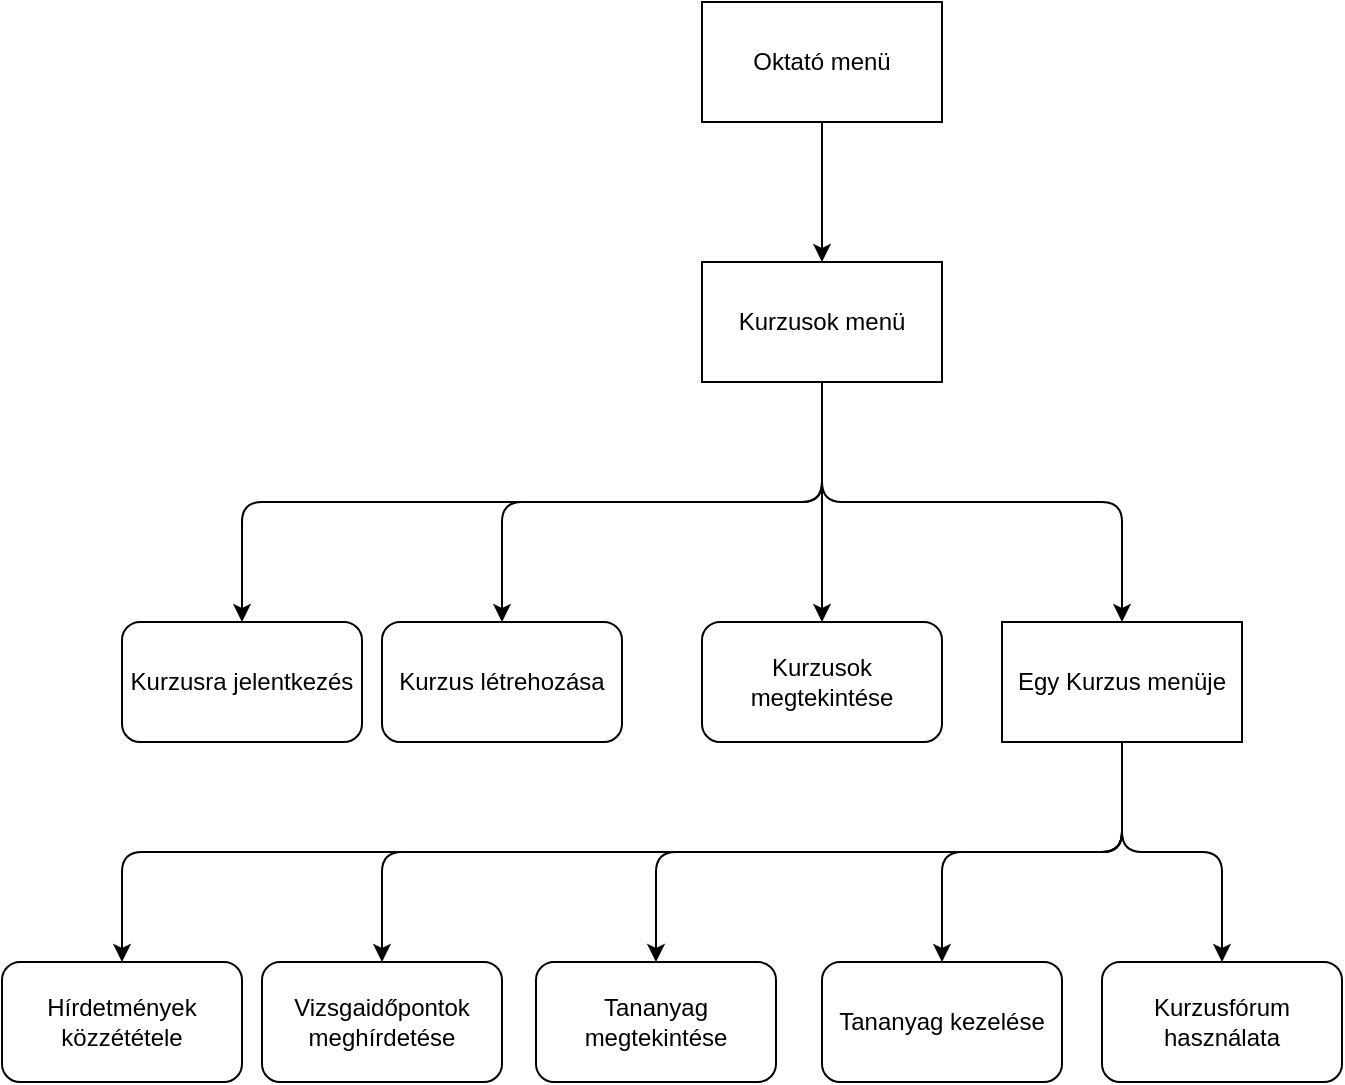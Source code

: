 <mxfile>
    <diagram id="Rkga5OMyAgtltedxzgBL" name="Page-1">
        <mxGraphModel dx="1800" dy="810" grid="1" gridSize="10" guides="1" tooltips="1" connect="1" arrows="1" fold="1" page="1" pageScale="1" pageWidth="827" pageHeight="1169" math="0" shadow="0">
            <root>
                <mxCell id="0"/>
                <mxCell id="1" parent="0"/>
                <mxCell id="33" style="edgeStyle=elbowEdgeStyle;elbow=vertical;html=1;" parent="1" source="2" target="25" edge="1">
                    <mxGeometry relative="1" as="geometry"/>
                </mxCell>
                <mxCell id="2" value="Oktató menü" style="rounded=0;whiteSpace=wrap;html=1;" parent="1" vertex="1">
                    <mxGeometry x="-330" y="290" width="120" height="60" as="geometry"/>
                </mxCell>
                <mxCell id="3" value="Kurzusok megtekintése" style="rounded=1;whiteSpace=wrap;html=1;" parent="1" vertex="1">
                    <mxGeometry x="-330" y="600" width="120" height="60" as="geometry"/>
                </mxCell>
                <mxCell id="16" value="Vizsgaidőpontok meghírdetése" style="rounded=1;whiteSpace=wrap;html=1;" parent="1" vertex="1">
                    <mxGeometry x="-550" y="770" width="120" height="60" as="geometry"/>
                </mxCell>
                <mxCell id="18" style="edgeStyle=elbowEdgeStyle;elbow=vertical;html=1;exitX=0.5;exitY=1;exitDx=0;exitDy=0;" parent="1" source="17" target="16" edge="1">
                    <mxGeometry relative="1" as="geometry">
                        <mxPoint x="-190" y="660" as="sourcePoint"/>
                    </mxGeometry>
                </mxCell>
                <mxCell id="20" style="edgeStyle=elbowEdgeStyle;elbow=vertical;html=1;exitX=0.5;exitY=1;exitDx=0;exitDy=0;" parent="1" source="17" target="19" edge="1">
                    <mxGeometry relative="1" as="geometry">
                        <mxPoint x="-190" y="660" as="sourcePoint"/>
                    </mxGeometry>
                </mxCell>
                <mxCell id="34" style="edgeStyle=elbowEdgeStyle;elbow=vertical;html=1;" parent="1" source="17" target="21" edge="1">
                    <mxGeometry relative="1" as="geometry"/>
                </mxCell>
                <mxCell id="36" style="edgeStyle=elbowEdgeStyle;elbow=vertical;html=1;" parent="1" source="17" target="35" edge="1">
                    <mxGeometry relative="1" as="geometry"/>
                </mxCell>
                <mxCell id="38" style="edgeStyle=elbowEdgeStyle;elbow=vertical;html=1;" parent="1" source="17" target="37" edge="1">
                    <mxGeometry relative="1" as="geometry"/>
                </mxCell>
                <mxCell id="17" value="Egy Kurzus menüje" style="rounded=0;whiteSpace=wrap;html=1;" parent="1" vertex="1">
                    <mxGeometry x="-180" y="600" width="120" height="60" as="geometry"/>
                </mxCell>
                <mxCell id="19" value="Kurzusfórum használata" style="rounded=1;whiteSpace=wrap;html=1;" parent="1" vertex="1">
                    <mxGeometry x="-130" y="770" width="120" height="60" as="geometry"/>
                </mxCell>
                <mxCell id="21" value="Hírdetmények közzététele" style="rounded=1;whiteSpace=wrap;html=1;" parent="1" vertex="1">
                    <mxGeometry x="-680" y="770" width="120" height="60" as="geometry"/>
                </mxCell>
                <mxCell id="26" style="edgeStyle=elbowEdgeStyle;elbow=vertical;html=1;" parent="1" source="25" target="3" edge="1">
                    <mxGeometry relative="1" as="geometry"/>
                </mxCell>
                <mxCell id="31" style="edgeStyle=elbowEdgeStyle;elbow=vertical;html=1;" parent="1" source="25" target="30" edge="1">
                    <mxGeometry relative="1" as="geometry"/>
                </mxCell>
                <mxCell id="32" style="edgeStyle=elbowEdgeStyle;elbow=vertical;html=1;" parent="1" source="25" target="17" edge="1">
                    <mxGeometry relative="1" as="geometry"/>
                </mxCell>
                <mxCell id="41" style="edgeStyle=elbowEdgeStyle;html=1;entryX=0.5;entryY=0;entryDx=0;entryDy=0;elbow=vertical;" edge="1" parent="1" source="25" target="40">
                    <mxGeometry relative="1" as="geometry"/>
                </mxCell>
                <mxCell id="25" value="Kurzusok menü" style="rounded=0;whiteSpace=wrap;html=1;" parent="1" vertex="1">
                    <mxGeometry x="-330" y="420" width="120" height="60" as="geometry"/>
                </mxCell>
                <mxCell id="30" value="Kurzus létrehozása" style="rounded=1;whiteSpace=wrap;html=1;" parent="1" vertex="1">
                    <mxGeometry x="-490" y="600" width="120" height="60" as="geometry"/>
                </mxCell>
                <mxCell id="35" value="Tananyag kezelése" style="rounded=1;whiteSpace=wrap;html=1;" parent="1" vertex="1">
                    <mxGeometry x="-270" y="770" width="120" height="60" as="geometry"/>
                </mxCell>
                <mxCell id="37" value="Tananyag megtekintése" style="rounded=1;whiteSpace=wrap;html=1;" parent="1" vertex="1">
                    <mxGeometry x="-413" y="770" width="120" height="60" as="geometry"/>
                </mxCell>
                <mxCell id="40" value="Kurzusra jelentkezés" style="rounded=1;whiteSpace=wrap;html=1;" vertex="1" parent="1">
                    <mxGeometry x="-620" y="600" width="120" height="60" as="geometry"/>
                </mxCell>
            </root>
        </mxGraphModel>
    </diagram>
</mxfile>